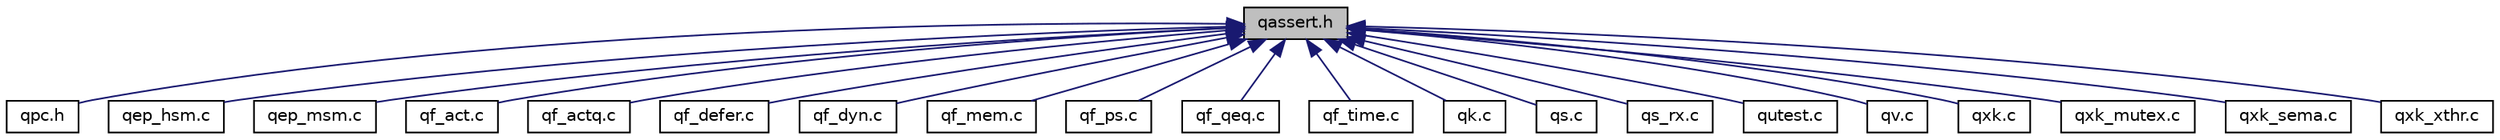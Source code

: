 digraph "qassert.h"
{
 // LATEX_PDF_SIZE
  edge [fontname="Helvetica",fontsize="10",labelfontname="Helvetica",labelfontsize="10"];
  node [fontname="Helvetica",fontsize="10",shape=record];
  Node1 [label="qassert.h",height=0.2,width=0.4,color="black", fillcolor="grey75", style="filled", fontcolor="black",tooltip="Customizable and memory-efficient assertions for embedded systems."];
  Node1 -> Node2 [dir="back",color="midnightblue",fontsize="10",style="solid",fontname="Helvetica"];
  Node2 [label="qpc.h",height=0.2,width=0.4,color="black", fillcolor="white", style="filled",URL="$qpc_8h.html",tooltip="QP/C public interface including backwards-compatibility layer."];
  Node1 -> Node3 [dir="back",color="midnightblue",fontsize="10",style="solid",fontname="Helvetica"];
  Node3 [label="qep_hsm.c",height=0.2,width=0.4,color="black", fillcolor="white", style="filled",URL="$qep__hsm_8c.html",tooltip="QHsm implementation"];
  Node1 -> Node4 [dir="back",color="midnightblue",fontsize="10",style="solid",fontname="Helvetica"];
  Node4 [label="qep_msm.c",height=0.2,width=0.4,color="black", fillcolor="white", style="filled",URL="$qep__msm_8c.html",tooltip="QMsm implementation"];
  Node1 -> Node5 [dir="back",color="midnightblue",fontsize="10",style="solid",fontname="Helvetica"];
  Node5 [label="qf_act.c",height=0.2,width=0.4,color="black", fillcolor="white", style="filled",URL="$qf__act_8c.html",tooltip="QActive services and QF support code"];
  Node1 -> Node6 [dir="back",color="midnightblue",fontsize="10",style="solid",fontname="Helvetica"];
  Node6 [label="qf_actq.c",height=0.2,width=0.4,color="black", fillcolor="white", style="filled",URL="$qf__actq_8c.html",tooltip="QActive native queue operations (based on QEQueue)"];
  Node1 -> Node7 [dir="back",color="midnightblue",fontsize="10",style="solid",fontname="Helvetica"];
  Node7 [label="qf_defer.c",height=0.2,width=0.4,color="black", fillcolor="white", style="filled",URL="$qf__defer_8c.html",tooltip="QActive_defer() and QActive_recall() implementation."];
  Node1 -> Node8 [dir="back",color="midnightblue",fontsize="10",style="solid",fontname="Helvetica"];
  Node8 [label="qf_dyn.c",height=0.2,width=0.4,color="black", fillcolor="white", style="filled",URL="$qf__dyn_8c.html",tooltip="QF/C dynamic event management."];
  Node1 -> Node9 [dir="back",color="midnightblue",fontsize="10",style="solid",fontname="Helvetica"];
  Node9 [label="qf_mem.c",height=0.2,width=0.4,color="black", fillcolor="white", style="filled",URL="$qf__mem_8c.html",tooltip="QMPool implementatin (Memory Pool)"];
  Node1 -> Node10 [dir="back",color="midnightblue",fontsize="10",style="solid",fontname="Helvetica"];
  Node10 [label="qf_ps.c",height=0.2,width=0.4,color="black", fillcolor="white", style="filled",URL="$qf__ps_8c.html",tooltip="Publish-Subscribe services."];
  Node1 -> Node11 [dir="back",color="midnightblue",fontsize="10",style="solid",fontname="Helvetica"];
  Node11 [label="qf_qeq.c",height=0.2,width=0.4,color="black", fillcolor="white", style="filled",URL="$qf__qeq_8c.html",tooltip="QEQueue implementation (QP native thread-safe queue)"];
  Node1 -> Node12 [dir="back",color="midnightblue",fontsize="10",style="solid",fontname="Helvetica"];
  Node12 [label="qf_time.c",height=0.2,width=0.4,color="black", fillcolor="white", style="filled",URL="$qf__time_8c.html",tooltip="QTimeEvt implementation and QF system clock tick QF_tickX_())"];
  Node1 -> Node13 [dir="back",color="midnightblue",fontsize="10",style="solid",fontname="Helvetica"];
  Node13 [label="qk.c",height=0.2,width=0.4,color="black", fillcolor="white", style="filled",URL="$qk_8c.html",tooltip="QK preemptive kernel implementation."];
  Node1 -> Node14 [dir="back",color="midnightblue",fontsize="10",style="solid",fontname="Helvetica"];
  Node14 [label="qs.c",height=0.2,width=0.4,color="black", fillcolor="white", style="filled",URL="$qs_8c.html",tooltip="QS software tracing services."];
  Node1 -> Node15 [dir="back",color="midnightblue",fontsize="10",style="solid",fontname="Helvetica"];
  Node15 [label="qs_rx.c",height=0.2,width=0.4,color="black", fillcolor="white", style="filled",URL="$qs__rx_8c.html",tooltip="QS/C receive channel services."];
  Node1 -> Node16 [dir="back",color="midnightblue",fontsize="10",style="solid",fontname="Helvetica"];
  Node16 [label="qutest.c",height=0.2,width=0.4,color="black", fillcolor="white", style="filled",URL="$qutest_8c.html",tooltip="QF/C stub for QUTEST unit testing."];
  Node1 -> Node17 [dir="back",color="midnightblue",fontsize="10",style="solid",fontname="Helvetica"];
  Node17 [label="qv.c",height=0.2,width=0.4,color="black", fillcolor="white", style="filled",URL="$qv_8c.html",tooltip="Cooperative QV kernel, definition of QP::QV_readySet_ and implementation of kernel-specific functions..."];
  Node1 -> Node18 [dir="back",color="midnightblue",fontsize="10",style="solid",fontname="Helvetica"];
  Node18 [label="qxk.c",height=0.2,width=0.4,color="black", fillcolor="white", style="filled",URL="$qxk_8c.html",tooltip="QXK preemptive dual-mode kernel core functions."];
  Node1 -> Node19 [dir="back",color="midnightblue",fontsize="10",style="solid",fontname="Helvetica"];
  Node19 [label="qxk_mutex.c",height=0.2,width=0.4,color="black", fillcolor="white", style="filled",URL="$qxk__mutex_8c.html",tooltip="QXMutex_init(), QXMutex_lock(), QXMutex_tryLock() and QXMutex_unlock() definitions."];
  Node1 -> Node20 [dir="back",color="midnightblue",fontsize="10",style="solid",fontname="Helvetica"];
  Node20 [label="qxk_sema.c",height=0.2,width=0.4,color="black", fillcolor="white", style="filled",URL="$qxk__sema_8c.html",tooltip="QXK preemptive kernel semaphore functions."];
  Node1 -> Node21 [dir="back",color="midnightblue",fontsize="10",style="solid",fontname="Helvetica"];
  Node21 [label="qxk_xthr.c",height=0.2,width=0.4,color="black", fillcolor="white", style="filled",URL="$qxk__xthr_8c.html",tooltip="QXK preemptive kernel extended (blocking) thread functions."];
}
